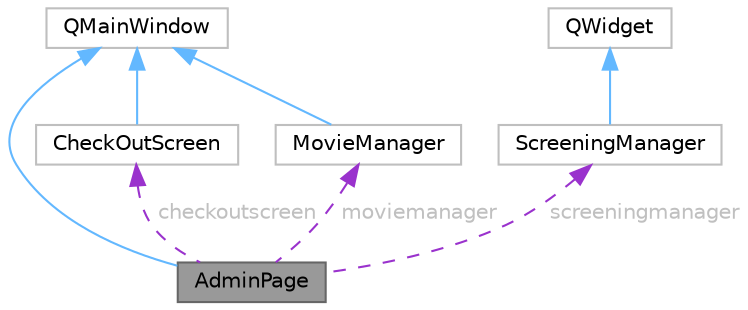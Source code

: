 digraph "AdminPage"
{
 // LATEX_PDF_SIZE
  bgcolor="transparent";
  edge [fontname=Helvetica,fontsize=10,labelfontname=Helvetica,labelfontsize=10];
  node [fontname=Helvetica,fontsize=10,shape=box,height=0.2,width=0.4];
  Node1 [id="Node000001",label="AdminPage",height=0.2,width=0.4,color="gray40", fillcolor="grey60", style="filled", fontcolor="black",tooltip=" "];
  Node2 -> Node1 [id="edge1_Node000001_Node000002",dir="back",color="steelblue1",style="solid",tooltip=" "];
  Node2 [id="Node000002",label="QMainWindow",height=0.2,width=0.4,color="grey75", fillcolor="white", style="filled",tooltip=" "];
  Node3 -> Node1 [id="edge2_Node000001_Node000003",dir="back",color="darkorchid3",style="dashed",tooltip=" ",label=" checkoutscreen",fontcolor="grey" ];
  Node3 [id="Node000003",label="CheckOutScreen",height=0.2,width=0.4,color="grey75", fillcolor="white", style="filled",URL="$class_check_out_screen.html",tooltip=" "];
  Node2 -> Node3 [id="edge3_Node000003_Node000002",dir="back",color="steelblue1",style="solid",tooltip=" "];
  Node4 -> Node1 [id="edge4_Node000001_Node000004",dir="back",color="darkorchid3",style="dashed",tooltip=" ",label=" moviemanager",fontcolor="grey" ];
  Node4 [id="Node000004",label="MovieManager",height=0.2,width=0.4,color="grey75", fillcolor="white", style="filled",URL="$class_movie_manager.html",tooltip=" "];
  Node2 -> Node4 [id="edge5_Node000004_Node000002",dir="back",color="steelblue1",style="solid",tooltip=" "];
  Node5 -> Node1 [id="edge6_Node000001_Node000005",dir="back",color="darkorchid3",style="dashed",tooltip=" ",label=" screeningmanager",fontcolor="grey" ];
  Node5 [id="Node000005",label="ScreeningManager",height=0.2,width=0.4,color="grey75", fillcolor="white", style="filled",URL="$class_screening_manager.html",tooltip=" "];
  Node6 -> Node5 [id="edge7_Node000005_Node000006",dir="back",color="steelblue1",style="solid",tooltip=" "];
  Node6 [id="Node000006",label="QWidget",height=0.2,width=0.4,color="grey75", fillcolor="white", style="filled",tooltip=" "];
}

